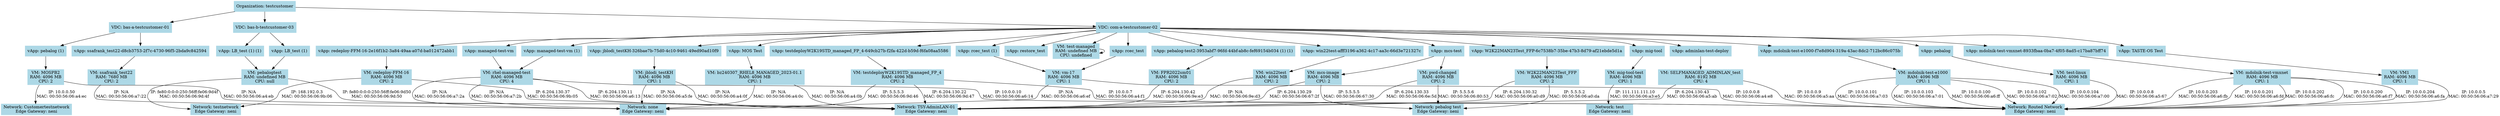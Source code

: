 digraph vCloudTopology {
  rankdir=TB;
  node [shape=rectangle, style=filled, color=lightblue];
  "testcustomer" [label="Organization: testcustomer"];
  "bas-a-testcustomer-01" [label="VDC: bas-a-testcustomer-01"];
  "testcustomer" -> "bas-a-testcustomer-01";
  "pebalog (1)" [label="vApp: pebalog (1)"];
  "bas-a-testcustomer-01" -> "pebalog (1)";
  "MOSPB2" [label="VM: MOSPB2\nRAM: 4096 MB\nCPU: 2"];
  "pebalog (1)" -> "MOSPB2";
  "Customertestnetwork" [label="Network: Customertestnetwork\nEdge Gateway: neni"];
  "MOSPB2" -> "Customertestnetwork" [label="IP: 10.0.0.50\nMAC: 00:50:56:06:a4:ec"];
  "TSY-AdminLAN-01" [label="Network: TSY-AdminLAN-01\nEdge Gateway: neni"];
  "MOSPB2" -> "TSY-AdminLAN-01" [label="IP: N/A\nMAC: 00:50:56:06:a4:eb"];
  "ssafrank_test22-d8cb3753-2f7c-4730-96f5-2bda9c842594" [label="vApp: ssafrank_test22-d8cb3753-2f7c-4730-96f5-2bda9c842594"];
  "bas-a-testcustomer-01" -> "ssafrank_test22-d8cb3753-2f7c-4730-96f5-2bda9c842594";
  "ssafrank_test22" [label="VM: ssafrank_test22\nRAM: 7680 MB\nCPU: 2"];
  "ssafrank_test22-d8cb3753-2f7c-4730-96f5-2bda9c842594" -> "ssafrank_test22";
  "none" [label="Network: none\nEdge Gateway: neni"];
  "ssafrank_test22" -> "none" [label="IP: N/A\nMAC: 00:50:56:06:a7:22"];
  "bas-b-testcustomer-03" [label="VDC: bas-b-testcustomer-03"];
  "testcustomer" -> "bas-b-testcustomer-03";
  "LB_test (1)" [label="vApp: LB_test (1)"];
  "bas-b-testcustomer-03" -> "LB_test (1)";
  "pebalogtest" [label="VM: pebalogtest\nRAM: 4096 MB\nCPU: 1"];
  "LB_test (1)" -> "pebalogtest";
  "testnetwork" [label="Network: testnetwork\nEdge Gateway: neni"];
  "pebalogtest" -> "testnetwork" [label="IP: fe80:0:0:0:250:56ff:fe06:9d4f\nMAC: 00:50:56:06:9d:4f"];
  "pebalogtest" -> "TSY-AdminLAN-01" [label="IP: fe80:0:0:0:250:56ff:fe06:9d50\nMAC: 00:50:56:06:9d:50"];
  "LB_test (1) (1)" [label="vApp: LB_test (1) (1)"];
  "bas-b-testcustomer-03" -> "LB_test (1) (1)";
  "pebalogtest" [label="VM: pebalogtest\nRAM: undefined MB\nCPU: null"];
  "LB_test (1) (1)" -> "pebalogtest";
  "com-a-testcustomer-02" [label="VDC: com-a-testcustomer-02"];
  "testcustomer" -> "com-a-testcustomer-02";
  "adminlan-test-deploy" [label="vApp: adminlan-test-deploy"];
  "com-a-testcustomer-02" -> "adminlan-test-deploy";
  "SELFMANAGED_ADMINLAN_test" [label="VM: SELFMANAGED_ADMINLAN_test\nRAM: 8192 MB\nCPU: 4"];
  "adminlan-test-deploy" -> "SELFMANAGED_ADMINLAN_test";
  "Routed Network" [label="Network: Routed Network\nEdge Gateway: neni"];
  "SELFMANAGED_ADMINLAN_test" -> "Routed Network" [label="IP: 10.0.0.9\nMAC: 00:50:56:06:a5:aa"];
  "SELFMANAGED_ADMINLAN_test" -> "TSY-AdminLAN-01" [label="IP: 6.204.130.43\nMAC: 00:50:56:06:a5:ab"];
  "jblodi_testKH-326bae7b-75d0-4c10-9461-49ed90ad10f9" [label="vApp: jblodi_testKH-326bae7b-75d0-4c10-9461-49ed90ad10f9"];
  "com-a-testcustomer-02" -> "jblodi_testKH-326bae7b-75d0-4c10-9461-49ed90ad10f9";
  "jblodi_testKH" [label="VM: jblodi_testKH\nRAM: 4096 MB\nCPU: 1"];
  "jblodi_testKH-326bae7b-75d0-4c10-9461-49ed90ad10f9" -> "jblodi_testKH";
  "jblodi_testKH" -> "none" [label="IP: N/A\nMAC: 00:50:56:06:a5:fe"];
  "jblodi_testKH" -> "TSY-AdminLAN-01" [label="IP: N/A\nMAC: 00:50:56:06:a4:0f"];
  "managed-test-vm" [label="vApp: managed-test-vm"];
  "com-a-testcustomer-02" -> "managed-test-vm";
  "rhel-managed-test" [label="VM: rhel-managed-test\nRAM: 4096 MB\nCPU: 4"];
  "managed-test-vm" -> "rhel-managed-test";
  "rhel-managed-test" -> "Routed Network" [label="IP: 10.0.0.10\nMAC: 00:50:56:06:a6:14"];
  "rhel-managed-test" -> "TSY-AdminLAN-01" [label="IP: 6.204.130.11\nMAC: 00:50:56:06:a6:13"];
  "managed-test-vm (1)" [label="vApp: managed-test-vm (1)"];
  "com-a-testcustomer-02" -> "managed-test-vm (1)";
  "rhel-managed-test" [label="VM: rhel-managed-test\nRAM: 4096 MB\nCPU: 4"];
  "managed-test-vm (1)" -> "rhel-managed-test";
  "rhel-managed-test" -> "none" [label="IP: N/A\nMAC: 00:50:56:06:a7:2a"];
  "rhel-managed-test" -> "none" [label="IP: N/A\nMAC: 00:50:56:06:a7:2b"];
  "mcs-test" [label="vApp: mcs-test"];
  "com-a-testcustomer-02" -> "mcs-test";
  "mcs-image" [label="VM: mcs-image\nRAM: 4096 MB\nCPU: 2"];
  "mcs-test" -> "mcs-image";
  "pebalog test" [label="Network: pebalog test\nEdge Gateway: neni"];
  "mcs-image" -> "pebalog test" [label="IP: 5.5.5.5\nMAC: 00:50:56:06:67:30"];
  "mcs-image" -> "TSY-AdminLAN-01" [label="IP: 6.204.130.29\nMAC: 00:50:56:06:67:2f"];
  "pwd-changed" [label="VM: pwd-changed\nRAM: 4096 MB\nCPU: 2"];
  "mcs-test" -> "pwd-changed";
  "pwd-changed" -> "pebalog test" [label="IP: 5.5.5.6\nMAC: 00:50:56:06:80:53"];
  "pwd-changed" -> "TSY-AdminLAN-01" [label="IP: 6.204.130.33\nMAC: 00:50:56:06:6e:5d"];
  "mdolnik-test-e1000-f7e8d904-319a-43ac-8dc2-712bc86c075b" [label="vApp: mdolnik-test-e1000-f7e8d904-319a-43ac-8dc2-712bc86c075b"];
  "com-a-testcustomer-02" -> "mdolnik-test-e1000-f7e8d904-319a-43ac-8dc2-712bc86c075b";
  "mdolnik-test-e1000" [label="VM: mdolnik-test-e1000\nRAM: 4096 MB\nCPU: 1"];
  "mdolnik-test-e1000-f7e8d904-319a-43ac-8dc2-712bc86c075b" -> "mdolnik-test-e1000";
  "mdolnik-test-e1000" -> "Routed Network" [label="IP: 10.0.0.101\nMAC: 00:50:56:06:a7:03"];
  "mdolnik-test-e1000" -> "Routed Network" [label="IP: 10.0.0.100\nMAC: 00:50:56:06:a6:ff"];
  "mdolnik-test-e1000" -> "Routed Network" [label="IP: 10.0.0.102\nMAC: 00:50:56:06:a7:02"];
  "mdolnik-test-e1000" -> "Routed Network" [label="IP: 10.0.0.103\nMAC: 00:50:56:06:a7:01"];
  "mdolnik-test-e1000" -> "Routed Network" [label="IP: 10.0.0.104\nMAC: 00:50:56:06:a7:00"];
  "mdolnik-test-vmxnet-8933fbaa-0ba7-4f05-8ad5-c17ba87bff74" [label="vApp: mdolnik-test-vmxnet-8933fbaa-0ba7-4f05-8ad5-c17ba87bff74"];
  "com-a-testcustomer-02" -> "mdolnik-test-vmxnet-8933fbaa-0ba7-4f05-8ad5-c17ba87bff74";
  "mdolnik-test-vmxnet" [label="VM: mdolnik-test-vmxnet\nRAM: 4096 MB\nCPU: 1"];
  "mdolnik-test-vmxnet-8933fbaa-0ba7-4f05-8ad5-c17ba87bff74" -> "mdolnik-test-vmxnet";
  "mdolnik-test-vmxnet" -> "Routed Network" [label="IP: 10.0.0.200\nMAC: 00:50:56:06:a6:f7"];
  "mdolnik-test-vmxnet" -> "Routed Network" [label="IP: 10.0.0.204\nMAC: 00:50:56:06:a6:fa"];
  "mdolnik-test-vmxnet" -> "Routed Network" [label="IP: 10.0.0.203\nMAC: 00:50:56:06:a6:fb"];
  "mdolnik-test-vmxnet" -> "Routed Network" [label="IP: 10.0.0.201\nMAC: 00:50:56:06:a6:fd"];
  "mdolnik-test-vmxnet" -> "Routed Network" [label="IP: 10.0.0.202\nMAC: 00:50:56:06:a6:fc"];
  "mig-tool" [label="vApp: mig-tool"];
  "com-a-testcustomer-02" -> "mig-tool";
  "mig-tool-test" [label="VM: mig-tool-test\nRAM: 4096 MB\nCPU: 1"];
  "mig-tool" -> "mig-tool-test";
  "test" [label="Network: test\nEdge Gateway: neni"];
  "mig-tool-test" -> "test" [label="IP: 111.111.111.10\nMAC: 00:50:56:06:a3:e5"];
  "MOS Test" [label="vApp: MOS Test"];
  "com-a-testcustomer-02" -> "MOS Test";
  "bz240307_RHEL8_MANAGED_2023-01.1" [label="VM: bz240307_RHEL8_MANAGED_2023-01.1\nRAM: 4096 MB\nCPU: 1"];
  "MOS Test" -> "bz240307_RHEL8_MANAGED_2023-01.1";
  "bz240307_RHEL8_MANAGED_2023-01.1" -> "none" [label="IP: N/A\nMAC: 00:50:56:06:a4:0c"];
  "bz240307_RHEL8_MANAGED_2023-01.1" -> "TSY-AdminLAN-01" [label="IP: N/A\nMAC: 00:50:56:06:a4:0b"];
  "pebalog" [label="vApp: pebalog"];
  "com-a-testcustomer-02" -> "pebalog";
  "test-linux" [label="VM: test-linux\nRAM: 4096 MB\nCPU: 1"];
  "pebalog" -> "test-linux";
  "test-linux" -> "Routed Network" [label="IP: 10.0.0.8\nMAC: 00:50:56:06:a5:67"];
  "pebalog-test2-3953abf7-96fd-44bf-ab8c-fef69154b034 (1) (1)" [label="vApp: pebalog-test2-3953abf7-96fd-44bf-ab8c-fef69154b034 (1) (1)"];
  "com-a-testcustomer-02" -> "pebalog-test2-3953abf7-96fd-44bf-ab8c-fef69154b034 (1) (1)";
  "FPR2022sm01" [label="VM: FPR2022sm01\nRAM: 4096 MB\nCPU: 2"];
  "pebalog-test2-3953abf7-96fd-44bf-ab8c-fef69154b034 (1) (1)" -> "FPR2022sm01";
  "FPR2022sm01" -> "TSY-AdminLAN-01" [label="IP: 6.204.130.42\nMAC: 00:50:56:06:9e:e3"];
  "rcec_test" [label="vApp: rcec_test"];
  "com-a-testcustomer-02" -> "rcec_test";
  "vm-17" [label="VM: vm-17\nRAM: 4096 MB\nCPU: 1"];
  "rcec_test" -> "vm-17";
  "vm-17" -> "Routed Network" [label="IP: 10.0.0.8\nMAC: 00:50:56:06:a4:e8"];
  "rcec_test (1)" [label="vApp: rcec_test (1)"];
  "com-a-testcustomer-02" -> "rcec_test (1)";
  "vm-17" [label="VM: vm-17\nRAM: 4096 MB\nCPU: 1"];
  "rcec_test (1)" -> "vm-17";
  "vm-17" -> "none" [label="IP: N/A\nMAC: 00:50:56:06:a6:ef"];
  "redeploy-FFM-16-2e16f1b2-3a84-49aa-a07d-ba012472abb1" [label="vApp: redeploy-FFM-16-2e16f1b2-3a84-49aa-a07d-ba012472abb1"];
  "com-a-testcustomer-02" -> "redeploy-FFM-16-2e16f1b2-3a84-49aa-a07d-ba012472abb1";
  "redeploy-FFM-16" [label="VM: redeploy-FFM-16\nRAM: 4096 MB\nCPU: 2"];
  "redeploy-FFM-16-2e16f1b2-3a84-49aa-a07d-ba012472abb1" -> "redeploy-FFM-16";
  "redeploy-FFM-16" -> "testnetwork" [label="IP: 168.192.0.3\nMAC: 00:50:56:06:9b:06"];
  "redeploy-FFM-16" -> "TSY-AdminLAN-01" [label="IP: 6.204.130.37\nMAC: 00:50:56:06:9b:05"];
  "restore_test" [label="vApp: restore_test"];
  "com-a-testcustomer-02" -> "restore_test";
  "TASTE-OS Test" [label="vApp: TASTE-OS Test"];
  "com-a-testcustomer-02" -> "TASTE-OS Test";
  "VM1" [label="VM: VM1\nRAM: 4096 MB\nCPU: 1"];
  "TASTE-OS Test" -> "VM1";
  "VM1" -> "Routed Network" [label="IP: 10.0.0.5\nMAC: 00:50:56:06:a7:29"];
  "test-managed" [label="vApp: test-managed"];
  "com-a-testcustomer-02" -> "test-managed";
  "test-managed" [label="VM: test-managed\nRAM: undefined MB\nCPU: undefined"];
  "test-managed" -> "test-managed";
  "testdeployW2K19STD_managed_FP_4-649cb27b-f2fa-422d-b59d-f6fa08aa5586" [label="vApp: testdeployW2K19STD_managed_FP_4-649cb27b-f2fa-422d-b59d-f6fa08aa5586"];
  "com-a-testcustomer-02" -> "testdeployW2K19STD_managed_FP_4-649cb27b-f2fa-422d-b59d-f6fa08aa5586";
  "testdeployW2K19STD_managed_FP_4" [label="VM: testdeployW2K19STD_managed_FP_4\nRAM: 4096 MB\nCPU: 2"];
  "testdeployW2K19STD_managed_FP_4-649cb27b-f2fa-422d-b59d-f6fa08aa5586" -> "testdeployW2K19STD_managed_FP_4";
  "testdeployW2K19STD_managed_FP_4" -> "none" [label="IP: 5.5.5.3\nMAC: 00:50:56:06:9d:46"];
  "testdeployW2K19STD_managed_FP_4" -> "Routed Network" [label="IP: 10.0.0.7\nMAC: 00:50:56:06:a4:f1"];
  "testdeployW2K19STD_managed_FP_4" -> "TSY-AdminLAN-01" [label="IP: 6.204.130.22\nMAC: 00:50:56:06:9d:47"];
  "W2K22MAN23Test_FFP-6c7538b7-35be-47b3-8d79-af21ebde5d1a" [label="vApp: W2K22MAN23Test_FFP-6c7538b7-35be-47b3-8d79-af21ebde5d1a"];
  "com-a-testcustomer-02" -> "W2K22MAN23Test_FFP-6c7538b7-35be-47b3-8d79-af21ebde5d1a";
  "W2K22MAN23Test_FFP" [label="VM: W2K22MAN23Test_FFP\nRAM: 4096 MB\nCPU: 2"];
  "W2K22MAN23Test_FFP-6c7538b7-35be-47b3-8d79-af21ebde5d1a" -> "W2K22MAN23Test_FFP";
  "W2K22MAN23Test_FFP" -> "pebalog test" [label="IP: 5.5.5.2\nMAC: 00:50:56:06:a0:da"];
  "W2K22MAN23Test_FFP" -> "TSY-AdminLAN-01" [label="IP: 6.204.130.32\nMAC: 00:50:56:06:a0:d9"];
  "win22test-afff3196-a362-4c17-aa3c-66d3e721327c" [label="vApp: win22test-afff3196-a362-4c17-aa3c-66d3e721327c"];
  "com-a-testcustomer-02" -> "win22test-afff3196-a362-4c17-aa3c-66d3e721327c";
  "win22test" [label="VM: win22test\nRAM: 4096 MB\nCPU: 2"];
  "win22test-afff3196-a362-4c17-aa3c-66d3e721327c" -> "win22test";
  "win22test" -> "TSY-AdminLAN-01" [label="IP: N/A\nMAC: 00:50:56:06:9e:d3"];
}